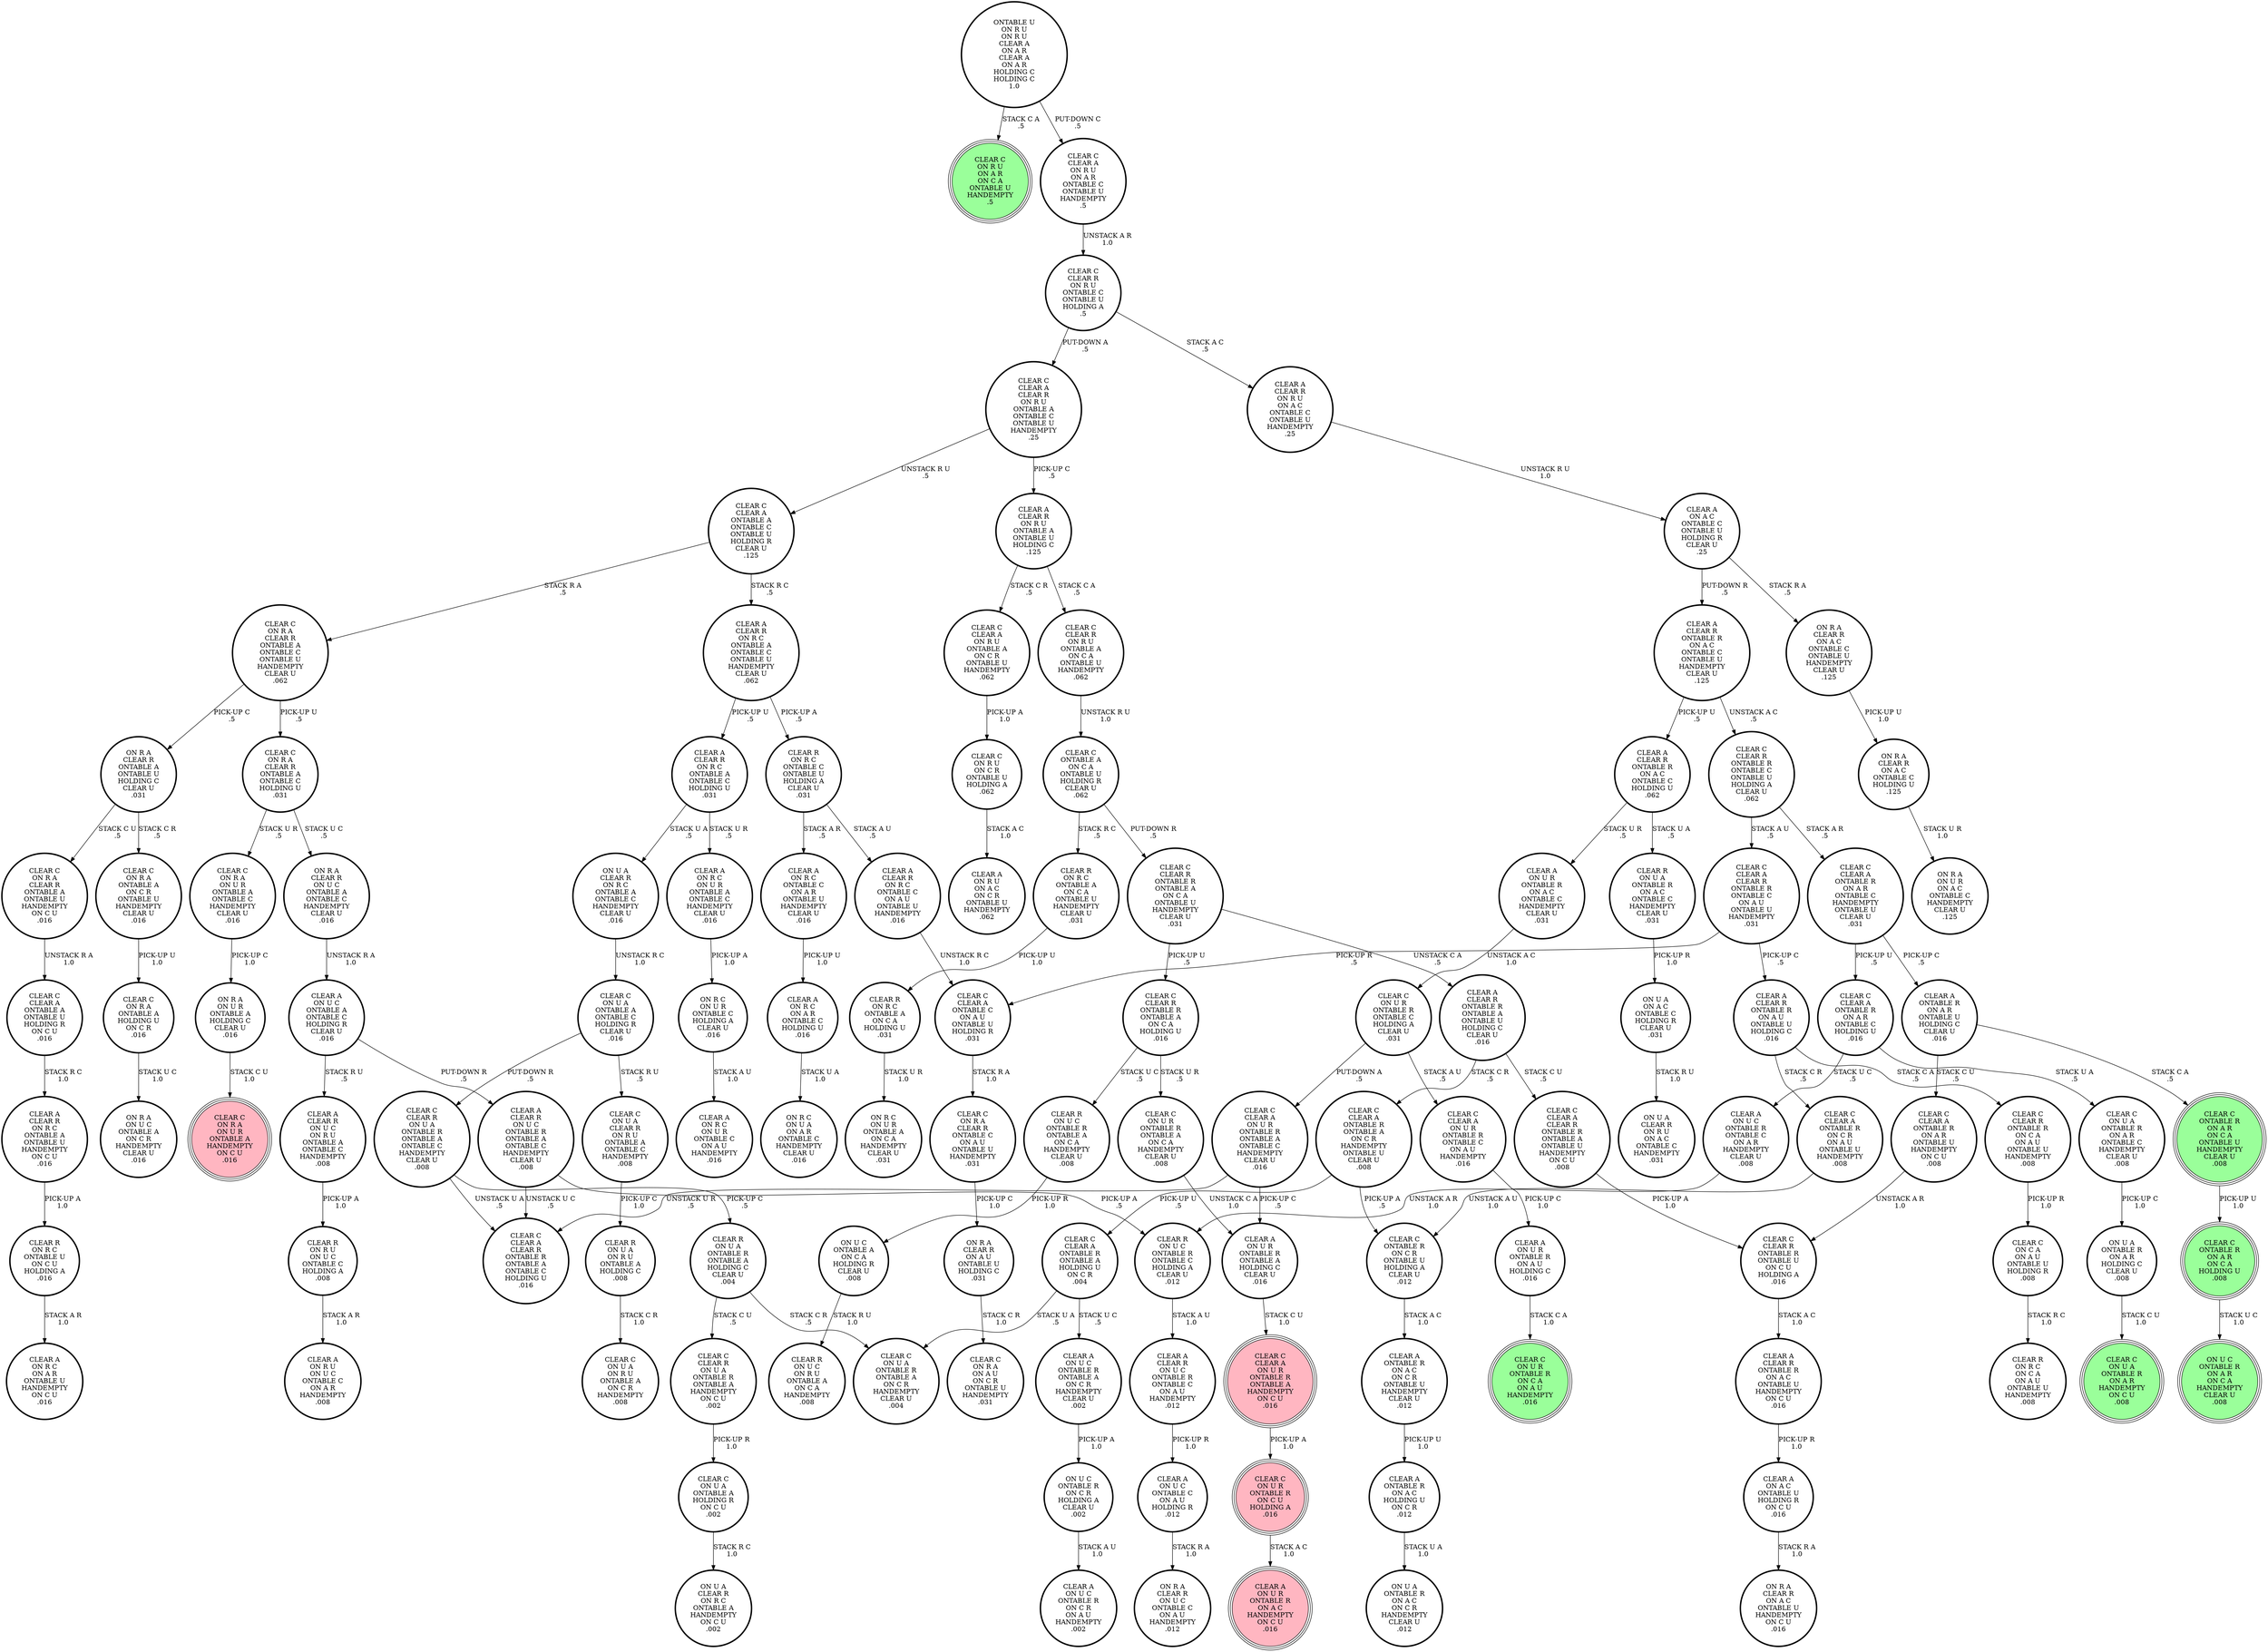 digraph {
"CLEAR C\nCLEAR A\nON U R\nONTABLE R\nONTABLE A\nHANDEMPTY\nON C U\n.016\n" -> "CLEAR C\nON U R\nONTABLE R\nON C U\nHOLDING A\n.016\n"[label="PICK-UP A\n1.0\n"];
"CLEAR C\nON R U\nON C R\nONTABLE U\nHOLDING A\n.062\n" -> "CLEAR A\nON R U\nON A C\nON C R\nONTABLE U\nHANDEMPTY\n.062\n"[label="STACK A C\n1.0\n"];
"ONTABLE U\nON R U\nON R U\nCLEAR A\nON A R\nCLEAR A\nON A R\nHOLDING C\nHOLDING C\n1.0\n" -> "CLEAR C\nON R U\nON A R\nON C A\nONTABLE U\nHANDEMPTY\n.5\n"[label="STACK C A\n.5\n"];
"ONTABLE U\nON R U\nON R U\nCLEAR A\nON A R\nCLEAR A\nON A R\nHOLDING C\nHOLDING C\n1.0\n" -> "CLEAR C\nCLEAR A\nON R U\nON A R\nONTABLE C\nONTABLE U\nHANDEMPTY\n.5\n"[label="PUT-DOWN C\n.5\n"];
"CLEAR C\nON C A\nON A U\nONTABLE U\nHOLDING R\n.008\n" -> "CLEAR R\nON R C\nON C A\nON A U\nONTABLE U\nHANDEMPTY\n.008\n"[label="STACK R C\n1.0\n"];
"CLEAR C\nCLEAR A\nONTABLE A\nONTABLE U\nHOLDING R\nON C U\n.016\n" -> "CLEAR A\nCLEAR R\nON R C\nONTABLE A\nONTABLE U\nHANDEMPTY\nON C U\n.016\n"[label="STACK R C\n1.0\n"];
"ON U A\nON A C\nONTABLE C\nHOLDING R\nCLEAR U\n.031\n" -> "ON U A\nCLEAR R\nON R U\nON A C\nONTABLE C\nHANDEMPTY\n.031\n"[label="STACK R U\n1.0\n"];
"CLEAR C\nCLEAR A\nCLEAR R\nONTABLE R\nONTABLE C\nON A U\nONTABLE U\nHANDEMPTY\n.031\n" -> "CLEAR A\nCLEAR R\nONTABLE R\nON A U\nONTABLE U\nHOLDING C\n.016\n"[label="PICK-UP C\n.5\n"];
"CLEAR C\nCLEAR A\nCLEAR R\nONTABLE R\nONTABLE C\nON A U\nONTABLE U\nHANDEMPTY\n.031\n" -> "CLEAR C\nCLEAR A\nONTABLE C\nON A U\nONTABLE U\nHOLDING R\n.031\n"[label="PICK-UP R\n.5\n"];
"CLEAR R\nON U A\nONTABLE R\nON A C\nONTABLE C\nHANDEMPTY\nCLEAR U\n.031\n" -> "ON U A\nON A C\nONTABLE C\nHOLDING R\nCLEAR U\n.031\n"[label="PICK-UP R\n1.0\n"];
"CLEAR A\nCLEAR R\nONTABLE R\nONTABLE A\nONTABLE U\nHOLDING C\nCLEAR U\n.016\n" -> "CLEAR C\nCLEAR A\nONTABLE R\nONTABLE A\nON C R\nHANDEMPTY\nONTABLE U\nCLEAR U\n.008\n"[label="STACK C R\n.5\n"];
"CLEAR A\nCLEAR R\nONTABLE R\nONTABLE A\nONTABLE U\nHOLDING C\nCLEAR U\n.016\n" -> "CLEAR C\nCLEAR A\nCLEAR R\nONTABLE R\nONTABLE A\nONTABLE U\nHANDEMPTY\nON C U\n.008\n"[label="STACK C U\n.5\n"];
"CLEAR C\nCLEAR A\nON R U\nONTABLE A\nON C R\nONTABLE U\nHANDEMPTY\n.062\n" -> "CLEAR C\nON R U\nON C R\nONTABLE U\nHOLDING A\n.062\n"[label="PICK-UP A\n1.0\n"];
"CLEAR A\nCLEAR R\nON R C\nONTABLE A\nONTABLE U\nHANDEMPTY\nON C U\n.016\n" -> "CLEAR R\nON R C\nONTABLE U\nON C U\nHOLDING A\n.016\n"[label="PICK-UP A\n1.0\n"];
"CLEAR A\nON R C\nON A R\nONTABLE C\nHOLDING U\n.016\n" -> "ON R C\nON U A\nON A R\nONTABLE C\nHANDEMPTY\nCLEAR U\n.016\n"[label="STACK U A\n1.0\n"];
"ON R A\nCLEAR R\nON A C\nONTABLE C\nHOLDING U\n.125\n" -> "ON R A\nON U R\nON A C\nONTABLE C\nHANDEMPTY\nCLEAR U\n.125\n"[label="STACK U R\n1.0\n"];
"CLEAR C\nON R A\nCLEAR R\nONTABLE A\nONTABLE C\nHOLDING U\n.031\n" -> "CLEAR C\nON R A\nON U R\nONTABLE A\nONTABLE C\nHANDEMPTY\nCLEAR U\n.016\n"[label="STACK U R\n.5\n"];
"CLEAR C\nON R A\nCLEAR R\nONTABLE A\nONTABLE C\nHOLDING U\n.031\n" -> "ON R A\nCLEAR R\nON U C\nONTABLE A\nONTABLE C\nHANDEMPTY\nCLEAR U\n.016\n"[label="STACK U C\n.5\n"];
"CLEAR C\nON U A\nONTABLE R\nON A R\nONTABLE C\nHANDEMPTY\nCLEAR U\n.008\n" -> "ON U A\nONTABLE R\nON A R\nHOLDING C\nCLEAR U\n.008\n"[label="PICK-UP C\n1.0\n"];
"CLEAR C\nCLEAR A\nCLEAR R\nON R U\nONTABLE A\nONTABLE C\nONTABLE U\nHANDEMPTY\n.25\n" -> "CLEAR C\nCLEAR A\nONTABLE A\nONTABLE C\nONTABLE U\nHOLDING R\nCLEAR U\n.125\n"[label="UNSTACK R U\n.5\n"];
"CLEAR C\nCLEAR A\nCLEAR R\nON R U\nONTABLE A\nONTABLE C\nONTABLE U\nHANDEMPTY\n.25\n" -> "CLEAR A\nCLEAR R\nON R U\nONTABLE A\nONTABLE U\nHOLDING C\n.125\n"[label="PICK-UP C\n.5\n"];
"CLEAR C\nON R A\nCLEAR R\nONTABLE C\nON A U\nONTABLE U\nHANDEMPTY\n.031\n" -> "ON R A\nCLEAR R\nON A U\nONTABLE U\nHOLDING C\n.031\n"[label="PICK-UP C\n1.0\n"];
"ON R A\nCLEAR R\nON A U\nONTABLE U\nHOLDING C\n.031\n" -> "CLEAR C\nON R A\nON A U\nON C R\nONTABLE U\nHANDEMPTY\n.031\n"[label="STACK C R\n1.0\n"];
"CLEAR R\nON U A\nON R U\nONTABLE A\nHOLDING C\n.008\n" -> "CLEAR C\nON U A\nON R U\nONTABLE A\nON C R\nHANDEMPTY\n.008\n"[label="STACK C R\n1.0\n"];
"CLEAR C\nCLEAR A\nONTABLE R\nONTABLE A\nON C R\nHANDEMPTY\nONTABLE U\nCLEAR U\n.008\n" -> "CLEAR C\nCLEAR A\nONTABLE R\nONTABLE A\nHOLDING U\nON C R\n.004\n"[label="PICK-UP U\n.5\n"];
"CLEAR C\nCLEAR A\nONTABLE R\nONTABLE A\nON C R\nHANDEMPTY\nONTABLE U\nCLEAR U\n.008\n" -> "CLEAR C\nONTABLE R\nON C R\nONTABLE U\nHOLDING A\nCLEAR U\n.012\n"[label="PICK-UP A\n.5\n"];
"CLEAR A\nON U C\nONTABLE R\nONTABLE A\nON C R\nHANDEMPTY\nCLEAR U\n.002\n" -> "ON U C\nONTABLE R\nON C R\nHOLDING A\nCLEAR U\n.002\n"[label="PICK-UP A\n1.0\n"];
"CLEAR C\nCLEAR A\nONTABLE R\nON A R\nONTABLE U\nHANDEMPTY\nON C U\n.008\n" -> "CLEAR C\nCLEAR R\nONTABLE R\nONTABLE U\nON C U\nHOLDING A\n.016\n"[label="UNSTACK A R\n1.0\n"];
"CLEAR A\nON U R\nONTABLE R\nON A U\nHOLDING C\n.016\n" -> "CLEAR C\nON U R\nONTABLE R\nON C A\nON A U\nHANDEMPTY\n.016\n"[label="STACK C A\n1.0\n"];
"CLEAR A\nON U C\nONTABLE R\nONTABLE C\nON A R\nHANDEMPTY\nCLEAR U\n.008\n" -> "CLEAR R\nON U C\nONTABLE R\nONTABLE C\nHOLDING A\nCLEAR U\n.012\n"[label="UNSTACK A R\n1.0\n"];
"CLEAR C\nON U R\nONTABLE R\nONTABLE A\nON C A\nHANDEMPTY\nCLEAR U\n.008\n" -> "CLEAR A\nON U R\nONTABLE R\nONTABLE A\nHOLDING C\nCLEAR U\n.016\n"[label="UNSTACK C A\n1.0\n"];
"CLEAR C\nONTABLE A\nON C A\nONTABLE U\nHOLDING R\nCLEAR U\n.062\n" -> "CLEAR C\nCLEAR R\nONTABLE R\nONTABLE A\nON C A\nONTABLE U\nHANDEMPTY\nCLEAR U\n.031\n"[label="PUT-DOWN R\n.5\n"];
"CLEAR C\nONTABLE A\nON C A\nONTABLE U\nHOLDING R\nCLEAR U\n.062\n" -> "CLEAR R\nON R C\nONTABLE A\nON C A\nONTABLE U\nHANDEMPTY\nCLEAR U\n.031\n"[label="STACK R C\n.5\n"];
"CLEAR A\nCLEAR R\nON R C\nONTABLE A\nONTABLE C\nHOLDING U\n.031\n" -> "CLEAR A\nON R C\nON U R\nONTABLE A\nONTABLE C\nHANDEMPTY\nCLEAR U\n.016\n"[label="STACK U R\n.5\n"];
"CLEAR A\nCLEAR R\nON R C\nONTABLE A\nONTABLE C\nHOLDING U\n.031\n" -> "ON U A\nCLEAR R\nON R C\nONTABLE A\nONTABLE C\nHANDEMPTY\nCLEAR U\n.016\n"[label="STACK U A\n.5\n"];
"CLEAR C\nON R A\nCLEAR R\nONTABLE A\nONTABLE U\nHANDEMPTY\nON C U\n.016\n" -> "CLEAR C\nCLEAR A\nONTABLE A\nONTABLE U\nHOLDING R\nON C U\n.016\n"[label="UNSTACK R A\n1.0\n"];
"CLEAR C\nCLEAR A\nONTABLE R\nON A R\nONTABLE C\nHANDEMPTY\nONTABLE U\nCLEAR U\n.031\n" -> "CLEAR C\nCLEAR A\nONTABLE R\nON A R\nONTABLE C\nHOLDING U\n.016\n"[label="PICK-UP U\n.5\n"];
"CLEAR C\nCLEAR A\nONTABLE R\nON A R\nONTABLE C\nHANDEMPTY\nONTABLE U\nCLEAR U\n.031\n" -> "CLEAR A\nONTABLE R\nON A R\nONTABLE U\nHOLDING C\nCLEAR U\n.016\n"[label="PICK-UP C\n.5\n"];
"CLEAR A\nONTABLE R\nON A R\nONTABLE U\nHOLDING C\nCLEAR U\n.016\n" -> "CLEAR C\nCLEAR A\nONTABLE R\nON A R\nONTABLE U\nHANDEMPTY\nON C U\n.008\n"[label="STACK C U\n.5\n"];
"CLEAR A\nONTABLE R\nON A R\nONTABLE U\nHOLDING C\nCLEAR U\n.016\n" -> "CLEAR C\nONTABLE R\nON A R\nON C A\nONTABLE U\nHANDEMPTY\nCLEAR U\n.008\n"[label="STACK C A\n.5\n"];
"CLEAR C\nCLEAR A\nONTABLE R\nONTABLE A\nHOLDING U\nON C R\n.004\n" -> "CLEAR A\nON U C\nONTABLE R\nONTABLE A\nON C R\nHANDEMPTY\nCLEAR U\n.002\n"[label="STACK U C\n.5\n"];
"CLEAR C\nCLEAR A\nONTABLE R\nONTABLE A\nHOLDING U\nON C R\n.004\n" -> "CLEAR C\nON U A\nONTABLE R\nONTABLE A\nON C R\nHANDEMPTY\nCLEAR U\n.004\n"[label="STACK U A\n.5\n"];
"CLEAR A\nON A C\nONTABLE C\nONTABLE U\nHOLDING R\nCLEAR U\n.25\n" -> "CLEAR A\nCLEAR R\nONTABLE R\nON A C\nONTABLE C\nONTABLE U\nHANDEMPTY\nCLEAR U\n.125\n"[label="PUT-DOWN R\n.5\n"];
"CLEAR A\nON A C\nONTABLE C\nONTABLE U\nHOLDING R\nCLEAR U\n.25\n" -> "ON R A\nCLEAR R\nON A C\nONTABLE C\nONTABLE U\nHANDEMPTY\nCLEAR U\n.125\n"[label="STACK R A\n.5\n"];
"CLEAR C\nCLEAR R\nON R U\nONTABLE A\nON C A\nONTABLE U\nHANDEMPTY\n.062\n" -> "CLEAR C\nONTABLE A\nON C A\nONTABLE U\nHOLDING R\nCLEAR U\n.062\n"[label="UNSTACK R U\n1.0\n"];
"CLEAR C\nONTABLE R\nON A R\nON C A\nONTABLE U\nHANDEMPTY\nCLEAR U\n.008\n" -> "CLEAR C\nONTABLE R\nON A R\nON C A\nHOLDING U\n.008\n"[label="PICK-UP U\n1.0\n"];
"CLEAR A\nONTABLE R\nON A C\nON C R\nONTABLE U\nHANDEMPTY\nCLEAR U\n.012\n" -> "CLEAR A\nONTABLE R\nON A C\nHOLDING U\nON C R\n.012\n"[label="PICK-UP U\n1.0\n"];
"CLEAR A\nCLEAR R\nON U C\nON R U\nONTABLE A\nONTABLE C\nHANDEMPTY\n.008\n" -> "CLEAR R\nON R U\nON U C\nONTABLE C\nHOLDING A\n.008\n"[label="PICK-UP A\n1.0\n"];
"CLEAR A\nON U C\nONTABLE A\nONTABLE C\nHOLDING R\nCLEAR U\n.016\n" -> "CLEAR A\nCLEAR R\nON U C\nON R U\nONTABLE A\nONTABLE C\nHANDEMPTY\n.008\n"[label="STACK R U\n.5\n"];
"CLEAR A\nON U C\nONTABLE A\nONTABLE C\nHOLDING R\nCLEAR U\n.016\n" -> "CLEAR A\nCLEAR R\nON U C\nONTABLE R\nONTABLE A\nONTABLE C\nHANDEMPTY\nCLEAR U\n.008\n"[label="PUT-DOWN R\n.5\n"];
"CLEAR C\nON U R\nONTABLE R\nONTABLE C\nHOLDING A\nCLEAR U\n.031\n" -> "CLEAR C\nCLEAR A\nON U R\nONTABLE R\nONTABLE A\nONTABLE C\nHANDEMPTY\nCLEAR U\n.016\n"[label="PUT-DOWN A\n.5\n"];
"CLEAR C\nON U R\nONTABLE R\nONTABLE C\nHOLDING A\nCLEAR U\n.031\n" -> "CLEAR C\nCLEAR A\nON U R\nONTABLE R\nONTABLE C\nON A U\nHANDEMPTY\n.016\n"[label="STACK A U\n.5\n"];
"CLEAR C\nONTABLE R\nON C R\nONTABLE U\nHOLDING A\nCLEAR U\n.012\n" -> "CLEAR A\nONTABLE R\nON A C\nON C R\nONTABLE U\nHANDEMPTY\nCLEAR U\n.012\n"[label="STACK A C\n1.0\n"];
"CLEAR C\nCLEAR R\nONTABLE R\nONTABLE A\nON C A\nHOLDING U\n.016\n" -> "CLEAR R\nON U C\nONTABLE R\nONTABLE A\nON C A\nHANDEMPTY\nCLEAR U\n.008\n"[label="STACK U C\n.5\n"];
"CLEAR C\nCLEAR R\nONTABLE R\nONTABLE A\nON C A\nHOLDING U\n.016\n" -> "CLEAR C\nON U R\nONTABLE R\nONTABLE A\nON C A\nHANDEMPTY\nCLEAR U\n.008\n"[label="STACK U R\n.5\n"];
"CLEAR A\nCLEAR R\nONTABLE R\nON A C\nONTABLE U\nHANDEMPTY\nON C U\n.016\n" -> "CLEAR A\nON A C\nONTABLE U\nHOLDING R\nON C U\n.016\n"[label="PICK-UP R\n1.0\n"];
"CLEAR A\nONTABLE R\nON A C\nHOLDING U\nON C R\n.012\n" -> "ON U A\nONTABLE R\nON A C\nON C R\nHANDEMPTY\nCLEAR U\n.012\n"[label="STACK U A\n1.0\n"];
"CLEAR C\nCLEAR A\nON U R\nONTABLE R\nONTABLE C\nON A U\nHANDEMPTY\n.016\n" -> "CLEAR A\nON U R\nONTABLE R\nON A U\nHOLDING C\n.016\n"[label="PICK-UP C\n1.0\n"];
"CLEAR R\nON R C\nONTABLE U\nON C U\nHOLDING A\n.016\n" -> "CLEAR A\nON R C\nON A R\nONTABLE U\nHANDEMPTY\nON C U\n.016\n"[label="STACK A R\n1.0\n"];
"CLEAR C\nON U A\nONTABLE A\nHOLDING R\nON C U\n.002\n" -> "ON U A\nCLEAR R\nON R C\nONTABLE A\nHANDEMPTY\nON C U\n.002\n"[label="STACK R C\n1.0\n"];
"CLEAR C\nON R A\nCLEAR R\nONTABLE A\nONTABLE C\nONTABLE U\nHANDEMPTY\nCLEAR U\n.062\n" -> "ON R A\nCLEAR R\nONTABLE A\nONTABLE U\nHOLDING C\nCLEAR U\n.031\n"[label="PICK-UP C\n.5\n"];
"CLEAR C\nON R A\nCLEAR R\nONTABLE A\nONTABLE C\nONTABLE U\nHANDEMPTY\nCLEAR U\n.062\n" -> "CLEAR C\nON R A\nCLEAR R\nONTABLE A\nONTABLE C\nHOLDING U\n.031\n"[label="PICK-UP U\n.5\n"];
"CLEAR C\nCLEAR A\nON R U\nON A R\nONTABLE C\nONTABLE U\nHANDEMPTY\n.5\n" -> "CLEAR C\nCLEAR R\nON R U\nONTABLE C\nONTABLE U\nHOLDING A\n.5\n"[label="UNSTACK A R\n1.0\n"];
"CLEAR C\nON U A\nONTABLE A\nONTABLE C\nHOLDING R\nCLEAR U\n.016\n" -> "CLEAR C\nCLEAR R\nON U A\nONTABLE R\nONTABLE A\nONTABLE C\nHANDEMPTY\nCLEAR U\n.008\n"[label="PUT-DOWN R\n.5\n"];
"CLEAR C\nON U A\nONTABLE A\nONTABLE C\nHOLDING R\nCLEAR U\n.016\n" -> "CLEAR C\nON U A\nCLEAR R\nON R U\nONTABLE A\nONTABLE C\nHANDEMPTY\n.008\n"[label="STACK R U\n.5\n"];
"CLEAR C\nON R A\nONTABLE A\nON C R\nONTABLE U\nHANDEMPTY\nCLEAR U\n.016\n" -> "CLEAR C\nON R A\nONTABLE A\nHOLDING U\nON C R\n.016\n"[label="PICK-UP U\n1.0\n"];
"CLEAR A\nCLEAR R\nONTABLE R\nON A U\nONTABLE U\nHOLDING C\n.016\n" -> "CLEAR C\nCLEAR R\nONTABLE R\nON C A\nON A U\nONTABLE U\nHANDEMPTY\n.008\n"[label="STACK C A\n.5\n"];
"CLEAR A\nCLEAR R\nONTABLE R\nON A U\nONTABLE U\nHOLDING C\n.016\n" -> "CLEAR C\nCLEAR A\nONTABLE R\nON C R\nON A U\nONTABLE U\nHANDEMPTY\n.008\n"[label="STACK C R\n.5\n"];
"CLEAR C\nCLEAR R\nON U A\nONTABLE R\nONTABLE A\nHANDEMPTY\nON C U\n.002\n" -> "CLEAR C\nON U A\nONTABLE A\nHOLDING R\nON C U\n.002\n"[label="PICK-UP R\n1.0\n"];
"CLEAR C\nCLEAR R\nONTABLE R\nONTABLE U\nON C U\nHOLDING A\n.016\n" -> "CLEAR A\nCLEAR R\nONTABLE R\nON A C\nONTABLE U\nHANDEMPTY\nON C U\n.016\n"[label="STACK A C\n1.0\n"];
"CLEAR C\nCLEAR A\nON U R\nONTABLE R\nONTABLE A\nONTABLE C\nHANDEMPTY\nCLEAR U\n.016\n" -> "CLEAR C\nCLEAR A\nCLEAR R\nONTABLE R\nONTABLE A\nONTABLE C\nHOLDING U\n.016\n"[label="UNSTACK U R\n.5\n"];
"CLEAR C\nCLEAR A\nON U R\nONTABLE R\nONTABLE A\nONTABLE C\nHANDEMPTY\nCLEAR U\n.016\n" -> "CLEAR A\nON U R\nONTABLE R\nONTABLE A\nHOLDING C\nCLEAR U\n.016\n"[label="PICK-UP C\n.5\n"];
"CLEAR C\nCLEAR A\nCLEAR R\nONTABLE R\nONTABLE A\nONTABLE U\nHANDEMPTY\nON C U\n.008\n" -> "CLEAR C\nCLEAR R\nONTABLE R\nONTABLE U\nON C U\nHOLDING A\n.016\n"[label="PICK-UP A\n1.0\n"];
"CLEAR A\nON U C\nONTABLE C\nON A U\nHOLDING R\n.012\n" -> "ON R A\nCLEAR R\nON U C\nONTABLE C\nON A U\nHANDEMPTY\n.012\n"[label="STACK R A\n1.0\n"];
"CLEAR R\nON R C\nONTABLE A\nON C A\nONTABLE U\nHANDEMPTY\nCLEAR U\n.031\n" -> "CLEAR R\nON R C\nONTABLE A\nON C A\nHOLDING U\n.031\n"[label="PICK-UP U\n1.0\n"];
"CLEAR C\nCLEAR A\nONTABLE A\nONTABLE C\nONTABLE U\nHOLDING R\nCLEAR U\n.125\n" -> "CLEAR C\nON R A\nCLEAR R\nONTABLE A\nONTABLE C\nONTABLE U\nHANDEMPTY\nCLEAR U\n.062\n"[label="STACK R A\n.5\n"];
"CLEAR C\nCLEAR A\nONTABLE A\nONTABLE C\nONTABLE U\nHOLDING R\nCLEAR U\n.125\n" -> "CLEAR A\nCLEAR R\nON R C\nONTABLE A\nONTABLE C\nONTABLE U\nHANDEMPTY\nCLEAR U\n.062\n"[label="STACK R C\n.5\n"];
"CLEAR R\nON U C\nONTABLE R\nONTABLE C\nHOLDING A\nCLEAR U\n.012\n" -> "CLEAR A\nCLEAR R\nON U C\nONTABLE R\nONTABLE C\nON A U\nHANDEMPTY\n.012\n"[label="STACK A U\n1.0\n"];
"CLEAR C\nCLEAR R\nONTABLE R\nONTABLE A\nON C A\nONTABLE U\nHANDEMPTY\nCLEAR U\n.031\n" -> "CLEAR A\nCLEAR R\nONTABLE R\nONTABLE A\nONTABLE U\nHOLDING C\nCLEAR U\n.016\n"[label="UNSTACK C A\n.5\n"];
"CLEAR C\nCLEAR R\nONTABLE R\nONTABLE A\nON C A\nONTABLE U\nHANDEMPTY\nCLEAR U\n.031\n" -> "CLEAR C\nCLEAR R\nONTABLE R\nONTABLE A\nON C A\nHOLDING U\n.016\n"[label="PICK-UP U\n.5\n"];
"CLEAR R\nON R C\nONTABLE A\nON C A\nHOLDING U\n.031\n" -> "ON R C\nON U R\nONTABLE A\nON C A\nHANDEMPTY\nCLEAR U\n.031\n"[label="STACK U R\n1.0\n"];
"CLEAR A\nCLEAR R\nON U C\nONTABLE R\nONTABLE A\nONTABLE C\nHANDEMPTY\nCLEAR U\n.008\n" -> "CLEAR R\nON U C\nONTABLE R\nONTABLE C\nHOLDING A\nCLEAR U\n.012\n"[label="PICK-UP A\n.5\n"];
"CLEAR A\nCLEAR R\nON U C\nONTABLE R\nONTABLE A\nONTABLE C\nHANDEMPTY\nCLEAR U\n.008\n" -> "CLEAR C\nCLEAR A\nCLEAR R\nONTABLE R\nONTABLE A\nONTABLE C\nHOLDING U\n.016\n"[label="UNSTACK U C\n.5\n"];
"CLEAR A\nCLEAR R\nON U C\nONTABLE R\nONTABLE C\nON A U\nHANDEMPTY\n.012\n" -> "CLEAR A\nON U C\nONTABLE C\nON A U\nHOLDING R\n.012\n"[label="PICK-UP R\n1.0\n"];
"CLEAR C\nON U R\nONTABLE R\nON C U\nHOLDING A\n.016\n" -> "CLEAR A\nON U R\nONTABLE R\nON A C\nHANDEMPTY\nON C U\n.016\n"[label="STACK A C\n1.0\n"];
"CLEAR A\nON A C\nONTABLE U\nHOLDING R\nON C U\n.016\n" -> "ON R A\nCLEAR R\nON A C\nONTABLE U\nHANDEMPTY\nON C U\n.016\n"[label="STACK R A\n1.0\n"];
"CLEAR R\nON U C\nONTABLE R\nONTABLE A\nON C A\nHANDEMPTY\nCLEAR U\n.008\n" -> "ON U C\nONTABLE A\nON C A\nHOLDING R\nCLEAR U\n.008\n"[label="PICK-UP R\n1.0\n"];
"CLEAR A\nON R C\nON U R\nONTABLE A\nONTABLE C\nHANDEMPTY\nCLEAR U\n.016\n" -> "ON R C\nON U R\nONTABLE C\nHOLDING A\nCLEAR U\n.016\n"[label="PICK-UP A\n1.0\n"];
"CLEAR A\nCLEAR R\nON R C\nONTABLE A\nONTABLE C\nONTABLE U\nHANDEMPTY\nCLEAR U\n.062\n" -> "CLEAR R\nON R C\nONTABLE C\nONTABLE U\nHOLDING A\nCLEAR U\n.031\n"[label="PICK-UP A\n.5\n"];
"CLEAR A\nCLEAR R\nON R C\nONTABLE A\nONTABLE C\nONTABLE U\nHANDEMPTY\nCLEAR U\n.062\n" -> "CLEAR A\nCLEAR R\nON R C\nONTABLE A\nONTABLE C\nHOLDING U\n.031\n"[label="PICK-UP U\n.5\n"];
"CLEAR A\nCLEAR R\nONTABLE R\nON A C\nONTABLE C\nHOLDING U\n.062\n" -> "CLEAR A\nON U R\nONTABLE R\nON A C\nONTABLE C\nHANDEMPTY\nCLEAR U\n.031\n"[label="STACK U R\n.5\n"];
"CLEAR A\nCLEAR R\nONTABLE R\nON A C\nONTABLE C\nHOLDING U\n.062\n" -> "CLEAR R\nON U A\nONTABLE R\nON A C\nONTABLE C\nHANDEMPTY\nCLEAR U\n.031\n"[label="STACK U A\n.5\n"];
"CLEAR C\nCLEAR R\nONTABLE R\nONTABLE C\nONTABLE U\nHOLDING A\nCLEAR U\n.062\n" -> "CLEAR C\nCLEAR A\nONTABLE R\nON A R\nONTABLE C\nHANDEMPTY\nONTABLE U\nCLEAR U\n.031\n"[label="STACK A R\n.5\n"];
"CLEAR C\nCLEAR R\nONTABLE R\nONTABLE C\nONTABLE U\nHOLDING A\nCLEAR U\n.062\n" -> "CLEAR C\nCLEAR A\nCLEAR R\nONTABLE R\nONTABLE C\nON A U\nONTABLE U\nHANDEMPTY\n.031\n"[label="STACK A U\n.5\n"];
"CLEAR C\nON U A\nCLEAR R\nON R U\nONTABLE A\nONTABLE C\nHANDEMPTY\n.008\n" -> "CLEAR R\nON U A\nON R U\nONTABLE A\nHOLDING C\n.008\n"[label="PICK-UP C\n1.0\n"];
"CLEAR A\nCLEAR R\nON R U\nONTABLE A\nONTABLE U\nHOLDING C\n.125\n" -> "CLEAR C\nCLEAR R\nON R U\nONTABLE A\nON C A\nONTABLE U\nHANDEMPTY\n.062\n"[label="STACK C A\n.5\n"];
"CLEAR A\nCLEAR R\nON R U\nONTABLE A\nONTABLE U\nHOLDING C\n.125\n" -> "CLEAR C\nCLEAR A\nON R U\nONTABLE A\nON C R\nONTABLE U\nHANDEMPTY\n.062\n"[label="STACK C R\n.5\n"];
"ON U A\nONTABLE R\nON A R\nHOLDING C\nCLEAR U\n.008\n" -> "CLEAR C\nON U A\nONTABLE R\nON A R\nHANDEMPTY\nON C U\n.008\n"[label="STACK C U\n1.0\n"];
"CLEAR A\nON U R\nONTABLE R\nON A C\nONTABLE C\nHANDEMPTY\nCLEAR U\n.031\n" -> "CLEAR C\nON U R\nONTABLE R\nONTABLE C\nHOLDING A\nCLEAR U\n.031\n"[label="UNSTACK A C\n1.0\n"];
"CLEAR C\nCLEAR A\nONTABLE R\nON C R\nON A U\nONTABLE U\nHANDEMPTY\n.008\n" -> "CLEAR C\nONTABLE R\nON C R\nONTABLE U\nHOLDING A\nCLEAR U\n.012\n"[label="UNSTACK A U\n1.0\n"];
"CLEAR A\nCLEAR R\nON R U\nON A C\nONTABLE C\nONTABLE U\nHANDEMPTY\n.25\n" -> "CLEAR A\nON A C\nONTABLE C\nONTABLE U\nHOLDING R\nCLEAR U\n.25\n"[label="UNSTACK R U\n1.0\n"];
"ON U C\nONTABLE A\nON C A\nHOLDING R\nCLEAR U\n.008\n" -> "CLEAR R\nON U C\nON R U\nONTABLE A\nON C A\nHANDEMPTY\n.008\n"[label="STACK R U\n1.0\n"];
"CLEAR A\nCLEAR R\nON R C\nONTABLE C\nON A U\nONTABLE U\nHANDEMPTY\n.016\n" -> "CLEAR C\nCLEAR A\nONTABLE C\nON A U\nONTABLE U\nHOLDING R\n.031\n"[label="UNSTACK R C\n1.0\n"];
"CLEAR C\nON R A\nON U R\nONTABLE A\nONTABLE C\nHANDEMPTY\nCLEAR U\n.016\n" -> "ON R A\nON U R\nONTABLE A\nHOLDING C\nCLEAR U\n.016\n"[label="PICK-UP C\n1.0\n"];
"ON R A\nCLEAR R\nON A C\nONTABLE C\nONTABLE U\nHANDEMPTY\nCLEAR U\n.125\n" -> "ON R A\nCLEAR R\nON A C\nONTABLE C\nHOLDING U\n.125\n"[label="PICK-UP U\n1.0\n"];
"CLEAR C\nCLEAR R\nON U A\nONTABLE R\nONTABLE A\nONTABLE C\nHANDEMPTY\nCLEAR U\n.008\n" -> "CLEAR R\nON U A\nONTABLE R\nONTABLE A\nHOLDING C\nCLEAR U\n.004\n"[label="PICK-UP C\n.5\n"];
"CLEAR C\nCLEAR R\nON U A\nONTABLE R\nONTABLE A\nONTABLE C\nHANDEMPTY\nCLEAR U\n.008\n" -> "CLEAR C\nCLEAR A\nCLEAR R\nONTABLE R\nONTABLE A\nONTABLE C\nHOLDING U\n.016\n"[label="UNSTACK U A\n.5\n"];
"ON R A\nCLEAR R\nON U C\nONTABLE A\nONTABLE C\nHANDEMPTY\nCLEAR U\n.016\n" -> "CLEAR A\nON U C\nONTABLE A\nONTABLE C\nHOLDING R\nCLEAR U\n.016\n"[label="UNSTACK R A\n1.0\n"];
"CLEAR R\nON U A\nONTABLE R\nONTABLE A\nHOLDING C\nCLEAR U\n.004\n" -> "CLEAR C\nCLEAR R\nON U A\nONTABLE R\nONTABLE A\nHANDEMPTY\nON C U\n.002\n"[label="STACK C U\n.5\n"];
"CLEAR R\nON U A\nONTABLE R\nONTABLE A\nHOLDING C\nCLEAR U\n.004\n" -> "CLEAR C\nON U A\nONTABLE R\nONTABLE A\nON C R\nHANDEMPTY\nCLEAR U\n.004\n"[label="STACK C R\n.5\n"];
"CLEAR C\nONTABLE R\nON A R\nON C A\nHOLDING U\n.008\n" -> "ON U C\nONTABLE R\nON A R\nON C A\nHANDEMPTY\nCLEAR U\n.008\n"[label="STACK U C\n1.0\n"];
"ON U C\nONTABLE R\nON C R\nHOLDING A\nCLEAR U\n.002\n" -> "CLEAR A\nON U C\nONTABLE R\nON C R\nON A U\nHANDEMPTY\n.002\n"[label="STACK A U\n1.0\n"];
"CLEAR C\nCLEAR R\nONTABLE R\nON C A\nON A U\nONTABLE U\nHANDEMPTY\n.008\n" -> "CLEAR C\nON C A\nON A U\nONTABLE U\nHOLDING R\n.008\n"[label="PICK-UP R\n1.0\n"];
"CLEAR C\nCLEAR A\nONTABLE R\nON A R\nONTABLE C\nHOLDING U\n.016\n" -> "CLEAR A\nON U C\nONTABLE R\nONTABLE C\nON A R\nHANDEMPTY\nCLEAR U\n.008\n"[label="STACK U C\n.5\n"];
"CLEAR C\nCLEAR A\nONTABLE R\nON A R\nONTABLE C\nHOLDING U\n.016\n" -> "CLEAR C\nON U A\nONTABLE R\nON A R\nONTABLE C\nHANDEMPTY\nCLEAR U\n.008\n"[label="STACK U A\n.5\n"];
"CLEAR C\nON R A\nONTABLE A\nHOLDING U\nON C R\n.016\n" -> "ON R A\nON U C\nONTABLE A\nON C R\nHANDEMPTY\nCLEAR U\n.016\n"[label="STACK U C\n1.0\n"];
"CLEAR A\nON U R\nONTABLE R\nONTABLE A\nHOLDING C\nCLEAR U\n.016\n" -> "CLEAR C\nCLEAR A\nON U R\nONTABLE R\nONTABLE A\nHANDEMPTY\nON C U\n.016\n"[label="STACK C U\n1.0\n"];
"ON U A\nCLEAR R\nON R C\nONTABLE A\nONTABLE C\nHANDEMPTY\nCLEAR U\n.016\n" -> "CLEAR C\nON U A\nONTABLE A\nONTABLE C\nHOLDING R\nCLEAR U\n.016\n"[label="UNSTACK R C\n1.0\n"];
"CLEAR R\nON R C\nONTABLE C\nONTABLE U\nHOLDING A\nCLEAR U\n.031\n" -> "CLEAR A\nCLEAR R\nON R C\nONTABLE C\nON A U\nONTABLE U\nHANDEMPTY\n.016\n"[label="STACK A U\n.5\n"];
"CLEAR R\nON R C\nONTABLE C\nONTABLE U\nHOLDING A\nCLEAR U\n.031\n" -> "CLEAR A\nON R C\nONTABLE C\nON A R\nONTABLE U\nHANDEMPTY\nCLEAR U\n.016\n"[label="STACK A R\n.5\n"];
"ON R A\nON U R\nONTABLE A\nHOLDING C\nCLEAR U\n.016\n" -> "CLEAR C\nON R A\nON U R\nONTABLE A\nHANDEMPTY\nON C U\n.016\n"[label="STACK C U\n1.0\n"];
"CLEAR A\nCLEAR R\nONTABLE R\nON A C\nONTABLE C\nONTABLE U\nHANDEMPTY\nCLEAR U\n.125\n" -> "CLEAR C\nCLEAR R\nONTABLE R\nONTABLE C\nONTABLE U\nHOLDING A\nCLEAR U\n.062\n"[label="UNSTACK A C\n.5\n"];
"CLEAR A\nCLEAR R\nONTABLE R\nON A C\nONTABLE C\nONTABLE U\nHANDEMPTY\nCLEAR U\n.125\n" -> "CLEAR A\nCLEAR R\nONTABLE R\nON A C\nONTABLE C\nHOLDING U\n.062\n"[label="PICK-UP U\n.5\n"];
"ON R C\nON U R\nONTABLE C\nHOLDING A\nCLEAR U\n.016\n" -> "CLEAR A\nON R C\nON U R\nONTABLE C\nON A U\nHANDEMPTY\n.016\n"[label="STACK A U\n1.0\n"];
"CLEAR C\nCLEAR R\nON R U\nONTABLE C\nONTABLE U\nHOLDING A\n.5\n" -> "CLEAR A\nCLEAR R\nON R U\nON A C\nONTABLE C\nONTABLE U\nHANDEMPTY\n.25\n"[label="STACK A C\n.5\n"];
"CLEAR C\nCLEAR R\nON R U\nONTABLE C\nONTABLE U\nHOLDING A\n.5\n" -> "CLEAR C\nCLEAR A\nCLEAR R\nON R U\nONTABLE A\nONTABLE C\nONTABLE U\nHANDEMPTY\n.25\n"[label="PUT-DOWN A\n.5\n"];
"CLEAR R\nON R U\nON U C\nONTABLE C\nHOLDING A\n.008\n" -> "CLEAR A\nON R U\nON U C\nONTABLE C\nON A R\nHANDEMPTY\n.008\n"[label="STACK A R\n1.0\n"];
"CLEAR A\nON R C\nONTABLE C\nON A R\nONTABLE U\nHANDEMPTY\nCLEAR U\n.016\n" -> "CLEAR A\nON R C\nON A R\nONTABLE C\nHOLDING U\n.016\n"[label="PICK-UP U\n1.0\n"];
"ON R A\nCLEAR R\nONTABLE A\nONTABLE U\nHOLDING C\nCLEAR U\n.031\n" -> "CLEAR C\nON R A\nCLEAR R\nONTABLE A\nONTABLE U\nHANDEMPTY\nON C U\n.016\n"[label="STACK C U\n.5\n"];
"ON R A\nCLEAR R\nONTABLE A\nONTABLE U\nHOLDING C\nCLEAR U\n.031\n" -> "CLEAR C\nON R A\nONTABLE A\nON C R\nONTABLE U\nHANDEMPTY\nCLEAR U\n.016\n"[label="STACK C R\n.5\n"];
"CLEAR C\nCLEAR A\nONTABLE C\nON A U\nONTABLE U\nHOLDING R\n.031\n" -> "CLEAR C\nON R A\nCLEAR R\nONTABLE C\nON A U\nONTABLE U\nHANDEMPTY\n.031\n"[label="STACK R A\n1.0\n"];
"CLEAR C\nON R A\nON A U\nON C R\nONTABLE U\nHANDEMPTY\n.031\n" [shape=circle, penwidth=3];
"ON R A\nCLEAR R\nON A C\nONTABLE U\nHANDEMPTY\nON C U\n.016\n" [shape=circle, penwidth=3];
"ON U A\nCLEAR R\nON R U\nON A C\nONTABLE C\nHANDEMPTY\n.031\n" [shape=circle, penwidth=3];
"CLEAR C\nON R U\nON A R\nON C A\nONTABLE U\nHANDEMPTY\n.5\n" [shape=circle, style=filled, fillcolor=palegreen1, peripheries=3];
"CLEAR A\nON R U\nON U C\nONTABLE C\nON A R\nHANDEMPTY\n.008\n" [shape=circle, penwidth=3];
"CLEAR R\nON U C\nON R U\nONTABLE A\nON C A\nHANDEMPTY\n.008\n" [shape=circle, penwidth=3];
"CLEAR C\nON U A\nON R U\nONTABLE A\nON C R\nHANDEMPTY\n.008\n" [shape=circle, penwidth=3];
"ON R C\nON U R\nONTABLE A\nON C A\nHANDEMPTY\nCLEAR U\n.031\n" [shape=circle, penwidth=3];
"CLEAR C\nCLEAR A\nCLEAR R\nONTABLE R\nONTABLE A\nONTABLE C\nHOLDING U\n.016\n" [shape=circle, penwidth=3];
"ON U C\nONTABLE R\nON A R\nON C A\nHANDEMPTY\nCLEAR U\n.008\n" [shape=circle, style=filled, fillcolor=palegreen1, peripheries=3];
"ON R C\nON U A\nON A R\nONTABLE C\nHANDEMPTY\nCLEAR U\n.016\n" [shape=circle, penwidth=3];
"CLEAR C\nON U A\nONTABLE R\nONTABLE A\nON C R\nHANDEMPTY\nCLEAR U\n.004\n" [shape=circle, penwidth=3];
"CLEAR C\nON U R\nONTABLE R\nON C A\nON A U\nHANDEMPTY\n.016\n" [shape=circle, style=filled, fillcolor=palegreen1, peripheries=3];
"ON R A\nON U C\nONTABLE A\nON C R\nHANDEMPTY\nCLEAR U\n.016\n" [shape=circle, penwidth=3];
"CLEAR A\nON R C\nON A R\nONTABLE U\nHANDEMPTY\nON C U\n.016\n" [shape=circle, penwidth=3];
"ON U A\nCLEAR R\nON R C\nONTABLE A\nHANDEMPTY\nON C U\n.002\n" [shape=circle, penwidth=3];
"CLEAR A\nON U C\nONTABLE R\nON C R\nON A U\nHANDEMPTY\n.002\n" [shape=circle, penwidth=3];
"CLEAR C\nON R A\nON U R\nONTABLE A\nHANDEMPTY\nON C U\n.016\n" [shape=circle, style=filled, fillcolor=lightpink, peripheries=3];
"ON R A\nON U R\nON A C\nONTABLE C\nHANDEMPTY\nCLEAR U\n.125\n" [shape=circle, penwidth=3];
"ON R A\nCLEAR R\nON U C\nONTABLE C\nON A U\nHANDEMPTY\n.012\n" [shape=circle, penwidth=3];
"CLEAR R\nON R C\nON C A\nON A U\nONTABLE U\nHANDEMPTY\n.008\n" [shape=circle, penwidth=3];
"CLEAR A\nON R U\nON A C\nON C R\nONTABLE U\nHANDEMPTY\n.062\n" [shape=circle, penwidth=3];
"CLEAR A\nON U R\nONTABLE R\nON A C\nHANDEMPTY\nON C U\n.016\n" [shape=circle, style=filled, fillcolor=lightpink, peripheries=3];
"CLEAR C\nON U A\nONTABLE R\nON A R\nHANDEMPTY\nON C U\n.008\n" [shape=circle, style=filled, fillcolor=palegreen1, peripheries=3];
"ON U A\nONTABLE R\nON A C\nON C R\nHANDEMPTY\nCLEAR U\n.012\n" [shape=circle, penwidth=3];
"CLEAR A\nON R C\nON U R\nONTABLE C\nON A U\nHANDEMPTY\n.016\n" [shape=circle, penwidth=3];
"CLEAR C\nON R A\nON A U\nON C R\nONTABLE U\nHANDEMPTY\n.031\n" [shape=circle, penwidth=3];
"CLEAR R\nON U A\nONTABLE R\nONTABLE A\nHOLDING C\nCLEAR U\n.004\n" [shape=circle, penwidth=3];
"CLEAR A\nON R C\nON A R\nONTABLE C\nHOLDING U\n.016\n" [shape=circle, penwidth=3];
"ON R A\nCLEAR R\nON A C\nONTABLE U\nHANDEMPTY\nON C U\n.016\n" [shape=circle, penwidth=3];
"CLEAR A\nCLEAR R\nONTABLE R\nONTABLE A\nONTABLE U\nHOLDING C\nCLEAR U\n.016\n" [shape=circle, penwidth=3];
"CLEAR R\nON R C\nONTABLE A\nON C A\nONTABLE U\nHANDEMPTY\nCLEAR U\n.031\n" [shape=circle, penwidth=3];
"CLEAR A\nCLEAR R\nONTABLE R\nON A U\nONTABLE U\nHOLDING C\n.016\n" [shape=circle, penwidth=3];
"CLEAR R\nON R C\nONTABLE A\nON C A\nHOLDING U\n.031\n" [shape=circle, penwidth=3];
"ON U A\nCLEAR R\nON R U\nON A C\nONTABLE C\nHANDEMPTY\n.031\n" [shape=circle, penwidth=3];
"CLEAR C\nON U R\nONTABLE R\nON C U\nHOLDING A\n.016\n" [shape=circle, style=filled, fillcolor=lightpink, peripheries=3];
"CLEAR C\nCLEAR A\nONTABLE R\nONTABLE A\nON C R\nHANDEMPTY\nONTABLE U\nCLEAR U\n.008\n" [shape=circle, penwidth=3];
"CLEAR C\nON R U\nON A R\nON C A\nONTABLE U\nHANDEMPTY\n.5\n" [shape=circle, style=filled, fillcolor=palegreen1, peripheries=3];
"CLEAR A\nON R U\nON U C\nONTABLE C\nON A R\nHANDEMPTY\n.008\n" [shape=circle, penwidth=3];
"CLEAR R\nON U C\nON R U\nONTABLE A\nON C A\nHANDEMPTY\n.008\n" [shape=circle, penwidth=3];
"CLEAR C\nCLEAR R\nON R U\nONTABLE C\nONTABLE U\nHOLDING A\n.5\n" [shape=circle, penwidth=3];
"CLEAR C\nCLEAR R\nONTABLE R\nONTABLE U\nON C U\nHOLDING A\n.016\n" [shape=circle, penwidth=3];
"CLEAR C\nON R A\nCLEAR R\nONTABLE A\nONTABLE C\nHOLDING U\n.031\n" [shape=circle, penwidth=3];
"CLEAR C\nCLEAR R\nON R U\nONTABLE A\nON C A\nONTABLE U\nHANDEMPTY\n.062\n" [shape=circle, penwidth=3];
"CLEAR R\nON R U\nON U C\nONTABLE C\nHOLDING A\n.008\n" [shape=circle, penwidth=3];
"CLEAR C\nON U A\nON R U\nONTABLE A\nON C R\nHANDEMPTY\n.008\n" [shape=circle, penwidth=3];
"ON R A\nCLEAR R\nON U C\nONTABLE A\nONTABLE C\nHANDEMPTY\nCLEAR U\n.016\n" [shape=circle, penwidth=3];
"CLEAR C\nCLEAR A\nONTABLE R\nON A R\nONTABLE C\nHOLDING U\n.016\n" [shape=circle, penwidth=3];
"CLEAR C\nCLEAR R\nON U A\nONTABLE R\nONTABLE A\nONTABLE C\nHANDEMPTY\nCLEAR U\n.008\n" [shape=circle, penwidth=3];
"CLEAR C\nON R A\nCLEAR R\nONTABLE A\nONTABLE C\nONTABLE U\nHANDEMPTY\nCLEAR U\n.062\n" [shape=circle, penwidth=3];
"ON R C\nON U R\nONTABLE A\nON C A\nHANDEMPTY\nCLEAR U\n.031\n" [shape=circle, penwidth=3];
"CLEAR C\nCLEAR A\nCLEAR R\nONTABLE R\nONTABLE A\nONTABLE C\nHOLDING U\n.016\n" [shape=circle, penwidth=3];
"ON U C\nONTABLE R\nON A R\nON C A\nHANDEMPTY\nCLEAR U\n.008\n" [shape=circle, style=filled, fillcolor=palegreen1, peripheries=3];
"CLEAR C\nCLEAR A\nON U R\nONTABLE R\nONTABLE A\nONTABLE C\nHANDEMPTY\nCLEAR U\n.016\n" [shape=circle, penwidth=3];
"CLEAR R\nON R C\nONTABLE C\nONTABLE U\nHOLDING A\nCLEAR U\n.031\n" [shape=circle, penwidth=3];
"CLEAR C\nCLEAR R\nONTABLE R\nONTABLE A\nON C A\nONTABLE U\nHANDEMPTY\nCLEAR U\n.031\n" [shape=circle, penwidth=3];
"CLEAR C\nON U A\nONTABLE A\nHOLDING R\nON C U\n.002\n" [shape=circle, penwidth=3];
"ON R C\nON U A\nON A R\nONTABLE C\nHANDEMPTY\nCLEAR U\n.016\n" [shape=circle, penwidth=3];
"CLEAR C\nON R A\nONTABLE A\nON C R\nONTABLE U\nHANDEMPTY\nCLEAR U\n.016\n" [shape=circle, penwidth=3];
"CLEAR C\nON R A\nON U R\nONTABLE A\nONTABLE C\nHANDEMPTY\nCLEAR U\n.016\n" [shape=circle, penwidth=3];
"CLEAR A\nON U C\nONTABLE R\nONTABLE A\nON C R\nHANDEMPTY\nCLEAR U\n.002\n" [shape=circle, penwidth=3];
"CLEAR A\nONTABLE R\nON A C\nON C R\nONTABLE U\nHANDEMPTY\nCLEAR U\n.012\n" [shape=circle, penwidth=3];
"CLEAR A\nCLEAR R\nON R C\nONTABLE C\nON A U\nONTABLE U\nHANDEMPTY\n.016\n" [shape=circle, penwidth=3];
"CLEAR C\nON U R\nONTABLE R\nONTABLE C\nHOLDING A\nCLEAR U\n.031\n" [shape=circle, penwidth=3];
"CLEAR R\nON R C\nONTABLE U\nON C U\nHOLDING A\n.016\n" [shape=circle, penwidth=3];
"CLEAR A\nON U R\nONTABLE R\nON A U\nHOLDING C\n.016\n" [shape=circle, penwidth=3];
"CLEAR C\nON R A\nONTABLE A\nHOLDING U\nON C R\n.016\n" [shape=circle, penwidth=3];
"CLEAR C\nON U A\nCLEAR R\nON R U\nONTABLE A\nONTABLE C\nHANDEMPTY\n.008\n" [shape=circle, penwidth=3];
"CLEAR A\nCLEAR R\nONTABLE R\nON A C\nONTABLE C\nHOLDING U\n.062\n" [shape=circle, penwidth=3];
"CLEAR C\nCLEAR A\nONTABLE R\nONTABLE A\nHOLDING U\nON C R\n.004\n" [shape=circle, penwidth=3];
"CLEAR C\nCLEAR A\nON U R\nONTABLE R\nONTABLE A\nHANDEMPTY\nON C U\n.016\n" [shape=circle, style=filled, fillcolor=lightpink, peripheries=3];
"CLEAR C\nCLEAR A\nONTABLE R\nON C R\nON A U\nONTABLE U\nHANDEMPTY\n.008\n" [shape=circle, penwidth=3];
"CLEAR R\nON U C\nONTABLE R\nONTABLE C\nHOLDING A\nCLEAR U\n.012\n" [shape=circle, penwidth=3];
"CLEAR A\nONTABLE R\nON A C\nHOLDING U\nON C R\n.012\n" [shape=circle, penwidth=3];
"CLEAR C\nCLEAR A\nONTABLE R\nON A R\nONTABLE U\nHANDEMPTY\nON C U\n.008\n" [shape=circle, penwidth=3];
"CLEAR C\nONTABLE R\nON A R\nON C A\nHOLDING U\n.008\n" [shape=circle, style=filled, fillcolor=palegreen1, peripheries=3];
"CLEAR C\nCLEAR A\nONTABLE A\nONTABLE C\nONTABLE U\nHOLDING R\nCLEAR U\n.125\n" [shape=circle, penwidth=3];
"CLEAR A\nON A C\nONTABLE C\nONTABLE U\nHOLDING R\nCLEAR U\n.25\n" [shape=circle, penwidth=3];
"CLEAR A\nCLEAR R\nON R U\nON A C\nONTABLE C\nONTABLE U\nHANDEMPTY\n.25\n" [shape=circle, penwidth=3];
"CLEAR C\nON U A\nONTABLE R\nONTABLE A\nON C R\nHANDEMPTY\nCLEAR U\n.004\n" [shape=circle, penwidth=3];
"CLEAR C\nON U R\nONTABLE R\nON C A\nON A U\nHANDEMPTY\n.016\n" [shape=circle, style=filled, fillcolor=palegreen1, peripheries=3];
"CLEAR C\nCLEAR A\nONTABLE R\nON A R\nONTABLE C\nHANDEMPTY\nONTABLE U\nCLEAR U\n.031\n" [shape=circle, penwidth=3];
"ON R A\nON U C\nONTABLE A\nON C R\nHANDEMPTY\nCLEAR U\n.016\n" [shape=circle, penwidth=3];
"CLEAR C\nONTABLE R\nON C R\nONTABLE U\nHOLDING A\nCLEAR U\n.012\n" [shape=circle, penwidth=3];
"CLEAR C\nON R A\nCLEAR R\nONTABLE C\nON A U\nONTABLE U\nHANDEMPTY\n.031\n" [shape=circle, penwidth=3];
"CLEAR A\nON R C\nON A R\nONTABLE U\nHANDEMPTY\nON C U\n.016\n" [shape=circle, penwidth=3];
"ON U A\nCLEAR R\nON R C\nONTABLE A\nHANDEMPTY\nON C U\n.002\n" [shape=circle, penwidth=3];
"ON R A\nCLEAR R\nONTABLE A\nONTABLE U\nHOLDING C\nCLEAR U\n.031\n" [shape=circle, penwidth=3];
"CLEAR C\nCLEAR A\nCLEAR R\nON R U\nONTABLE A\nONTABLE C\nONTABLE U\nHANDEMPTY\n.25\n" [shape=circle, penwidth=3];
"ON R A\nCLEAR R\nON A C\nONTABLE C\nONTABLE U\nHANDEMPTY\nCLEAR U\n.125\n" [shape=circle, penwidth=3];
"ON U A\nONTABLE R\nON A R\nHOLDING C\nCLEAR U\n.008\n" [shape=circle, penwidth=3];
"CLEAR C\nCLEAR A\nON R U\nONTABLE A\nON C R\nONTABLE U\nHANDEMPTY\n.062\n" [shape=circle, penwidth=3];
"CLEAR A\nONTABLE R\nON A R\nONTABLE U\nHOLDING C\nCLEAR U\n.016\n" [shape=circle, penwidth=3];
"CLEAR A\nON U C\nONTABLE R\nON C R\nON A U\nHANDEMPTY\n.002\n" [shape=circle, penwidth=3];
"CLEAR C\nON R A\nON U R\nONTABLE A\nHANDEMPTY\nON C U\n.016\n" [shape=circle, style=filled, fillcolor=lightpink, peripheries=3];
"ON R C\nON U R\nONTABLE C\nHOLDING A\nCLEAR U\n.016\n" [shape=circle, penwidth=3];
"CLEAR R\nON U A\nON R U\nONTABLE A\nHOLDING C\n.008\n" [shape=circle, penwidth=3];
"ON U A\nCLEAR R\nON R C\nONTABLE A\nONTABLE C\nHANDEMPTY\nCLEAR U\n.016\n" [shape=circle, penwidth=3];
"ONTABLE U\nON R U\nON R U\nCLEAR A\nON A R\nCLEAR A\nON A R\nHOLDING C\nHOLDING C\n1.0\n" [shape=circle, penwidth=3];
"ON R A\nON U R\nONTABLE A\nHOLDING C\nCLEAR U\n.016\n" [shape=circle, penwidth=3];
"CLEAR C\nCLEAR R\nONTABLE R\nONTABLE C\nONTABLE U\nHOLDING A\nCLEAR U\n.062\n" [shape=circle, penwidth=3];
"CLEAR A\nON U C\nONTABLE R\nONTABLE C\nON A R\nHANDEMPTY\nCLEAR U\n.008\n" [shape=circle, penwidth=3];
"ON U A\nON A C\nONTABLE C\nHOLDING R\nCLEAR U\n.031\n" [shape=circle, penwidth=3];
"CLEAR C\nONTABLE R\nON A R\nON C A\nONTABLE U\nHANDEMPTY\nCLEAR U\n.008\n" [shape=circle, style=filled, fillcolor=palegreen1, peripheries=3];
"CLEAR A\nCLEAR R\nON U C\nON R U\nONTABLE A\nONTABLE C\nHANDEMPTY\n.008\n" [shape=circle, penwidth=3];
"CLEAR C\nCLEAR A\nONTABLE C\nON A U\nONTABLE U\nHOLDING R\n.031\n" [shape=circle, penwidth=3];
"CLEAR C\nON R U\nON C R\nONTABLE U\nHOLDING A\n.062\n" [shape=circle, penwidth=3];
"CLEAR A\nCLEAR R\nONTABLE R\nON A C\nONTABLE C\nONTABLE U\nHANDEMPTY\nCLEAR U\n.125\n" [shape=circle, penwidth=3];
"CLEAR C\nCLEAR R\nONTABLE R\nONTABLE A\nON C A\nHOLDING U\n.016\n" [shape=circle, penwidth=3];
"CLEAR R\nON U A\nONTABLE R\nON A C\nONTABLE C\nHANDEMPTY\nCLEAR U\n.031\n" [shape=circle, penwidth=3];
"CLEAR A\nCLEAR R\nON R U\nONTABLE A\nONTABLE U\nHOLDING C\n.125\n" [shape=circle, penwidth=3];
"CLEAR C\nON U A\nONTABLE A\nONTABLE C\nHOLDING R\nCLEAR U\n.016\n" [shape=circle, penwidth=3];
"CLEAR A\nON U R\nONTABLE R\nONTABLE A\nHOLDING C\nCLEAR U\n.016\n" [shape=circle, penwidth=3];
"CLEAR C\nON U R\nONTABLE R\nONTABLE A\nON C A\nHANDEMPTY\nCLEAR U\n.008\n" [shape=circle, penwidth=3];
"CLEAR C\nON R A\nCLEAR R\nONTABLE A\nONTABLE U\nHANDEMPTY\nON C U\n.016\n" [shape=circle, penwidth=3];
"ON R A\nON U R\nON A C\nONTABLE C\nHANDEMPTY\nCLEAR U\n.125\n" [shape=circle, penwidth=3];
"ON R A\nCLEAR R\nON U C\nONTABLE C\nON A U\nHANDEMPTY\n.012\n" [shape=circle, penwidth=3];
"CLEAR A\nCLEAR R\nON R C\nONTABLE A\nONTABLE C\nONTABLE U\nHANDEMPTY\nCLEAR U\n.062\n" [shape=circle, penwidth=3];
"CLEAR C\nCLEAR A\nON U R\nONTABLE R\nONTABLE C\nON A U\nHANDEMPTY\n.016\n" [shape=circle, penwidth=3];
"ON U C\nONTABLE R\nON C R\nHOLDING A\nCLEAR U\n.002\n" [shape=circle, penwidth=3];
"CLEAR R\nON U C\nONTABLE R\nONTABLE A\nON C A\nHANDEMPTY\nCLEAR U\n.008\n" [shape=circle, penwidth=3];
"CLEAR R\nON R C\nON C A\nON A U\nONTABLE U\nHANDEMPTY\n.008\n" [shape=circle, penwidth=3];
"CLEAR A\nON R U\nON A C\nON C R\nONTABLE U\nHANDEMPTY\n.062\n" [shape=circle, penwidth=3];
"CLEAR A\nCLEAR R\nON R C\nONTABLE A\nONTABLE U\nHANDEMPTY\nON C U\n.016\n" [shape=circle, penwidth=3];
"CLEAR A\nON R C\nONTABLE C\nON A R\nONTABLE U\nHANDEMPTY\nCLEAR U\n.016\n" [shape=circle, penwidth=3];
"CLEAR C\nCLEAR A\nONTABLE A\nONTABLE U\nHOLDING R\nON C U\n.016\n" [shape=circle, penwidth=3];
"CLEAR A\nON U R\nONTABLE R\nON A C\nHANDEMPTY\nON C U\n.016\n" [shape=circle, style=filled, fillcolor=lightpink, peripheries=3];
"CLEAR C\nCLEAR A\nON R U\nON A R\nONTABLE C\nONTABLE U\nHANDEMPTY\n.5\n" [shape=circle, penwidth=3];
"ON R A\nCLEAR R\nON A C\nONTABLE C\nHOLDING U\n.125\n" [shape=circle, penwidth=3];
"ON U C\nONTABLE A\nON C A\nHOLDING R\nCLEAR U\n.008\n" [shape=circle, penwidth=3];
"CLEAR A\nON R C\nON U R\nONTABLE A\nONTABLE C\nHANDEMPTY\nCLEAR U\n.016\n" [shape=circle, penwidth=3];
"CLEAR A\nCLEAR R\nON U C\nONTABLE R\nONTABLE A\nONTABLE C\nHANDEMPTY\nCLEAR U\n.008\n" [shape=circle, penwidth=3];
"CLEAR C\nON C A\nON A U\nONTABLE U\nHOLDING R\n.008\n" [shape=circle, penwidth=3];
"CLEAR C\nCLEAR R\nONTABLE R\nON C A\nON A U\nONTABLE U\nHANDEMPTY\n.008\n" [shape=circle, penwidth=3];
"CLEAR C\nONTABLE A\nON C A\nONTABLE U\nHOLDING R\nCLEAR U\n.062\n" [shape=circle, penwidth=3];
"CLEAR A\nON U C\nONTABLE A\nONTABLE C\nHOLDING R\nCLEAR U\n.016\n" [shape=circle, penwidth=3];
"CLEAR A\nCLEAR R\nONTABLE R\nON A C\nONTABLE U\nHANDEMPTY\nON C U\n.016\n" [shape=circle, penwidth=3];
"CLEAR C\nCLEAR R\nON U A\nONTABLE R\nONTABLE A\nHANDEMPTY\nON C U\n.002\n" [shape=circle, penwidth=3];
"CLEAR A\nCLEAR R\nON U C\nONTABLE R\nONTABLE C\nON A U\nHANDEMPTY\n.012\n" [shape=circle, penwidth=3];
"CLEAR C\nON U A\nONTABLE R\nON A R\nONTABLE C\nHANDEMPTY\nCLEAR U\n.008\n" [shape=circle, penwidth=3];
"CLEAR C\nCLEAR A\nCLEAR R\nONTABLE R\nONTABLE A\nONTABLE U\nHANDEMPTY\nON C U\n.008\n" [shape=circle, penwidth=3];
"CLEAR C\nON U A\nONTABLE R\nON A R\nHANDEMPTY\nON C U\n.008\n" [shape=circle, style=filled, fillcolor=palegreen1, peripheries=3];
"CLEAR A\nON U R\nONTABLE R\nON A C\nONTABLE C\nHANDEMPTY\nCLEAR U\n.031\n" [shape=circle, penwidth=3];
"ON U A\nONTABLE R\nON A C\nON C R\nHANDEMPTY\nCLEAR U\n.012\n" [shape=circle, penwidth=3];
"CLEAR A\nON R C\nON U R\nONTABLE C\nON A U\nHANDEMPTY\n.016\n" [shape=circle, penwidth=3];
"ON R A\nCLEAR R\nON A U\nONTABLE U\nHOLDING C\n.031\n" [shape=circle, penwidth=3];
"CLEAR A\nON A C\nONTABLE U\nHOLDING R\nON C U\n.016\n" [shape=circle, penwidth=3];
"CLEAR C\nCLEAR A\nCLEAR R\nONTABLE R\nONTABLE C\nON A U\nONTABLE U\nHANDEMPTY\n.031\n" [shape=circle, penwidth=3];
"CLEAR A\nON U C\nONTABLE C\nON A U\nHOLDING R\n.012\n" [shape=circle, penwidth=3];
"CLEAR A\nCLEAR R\nON R C\nONTABLE A\nONTABLE C\nHOLDING U\n.031\n" [shape=circle, penwidth=3];
}
